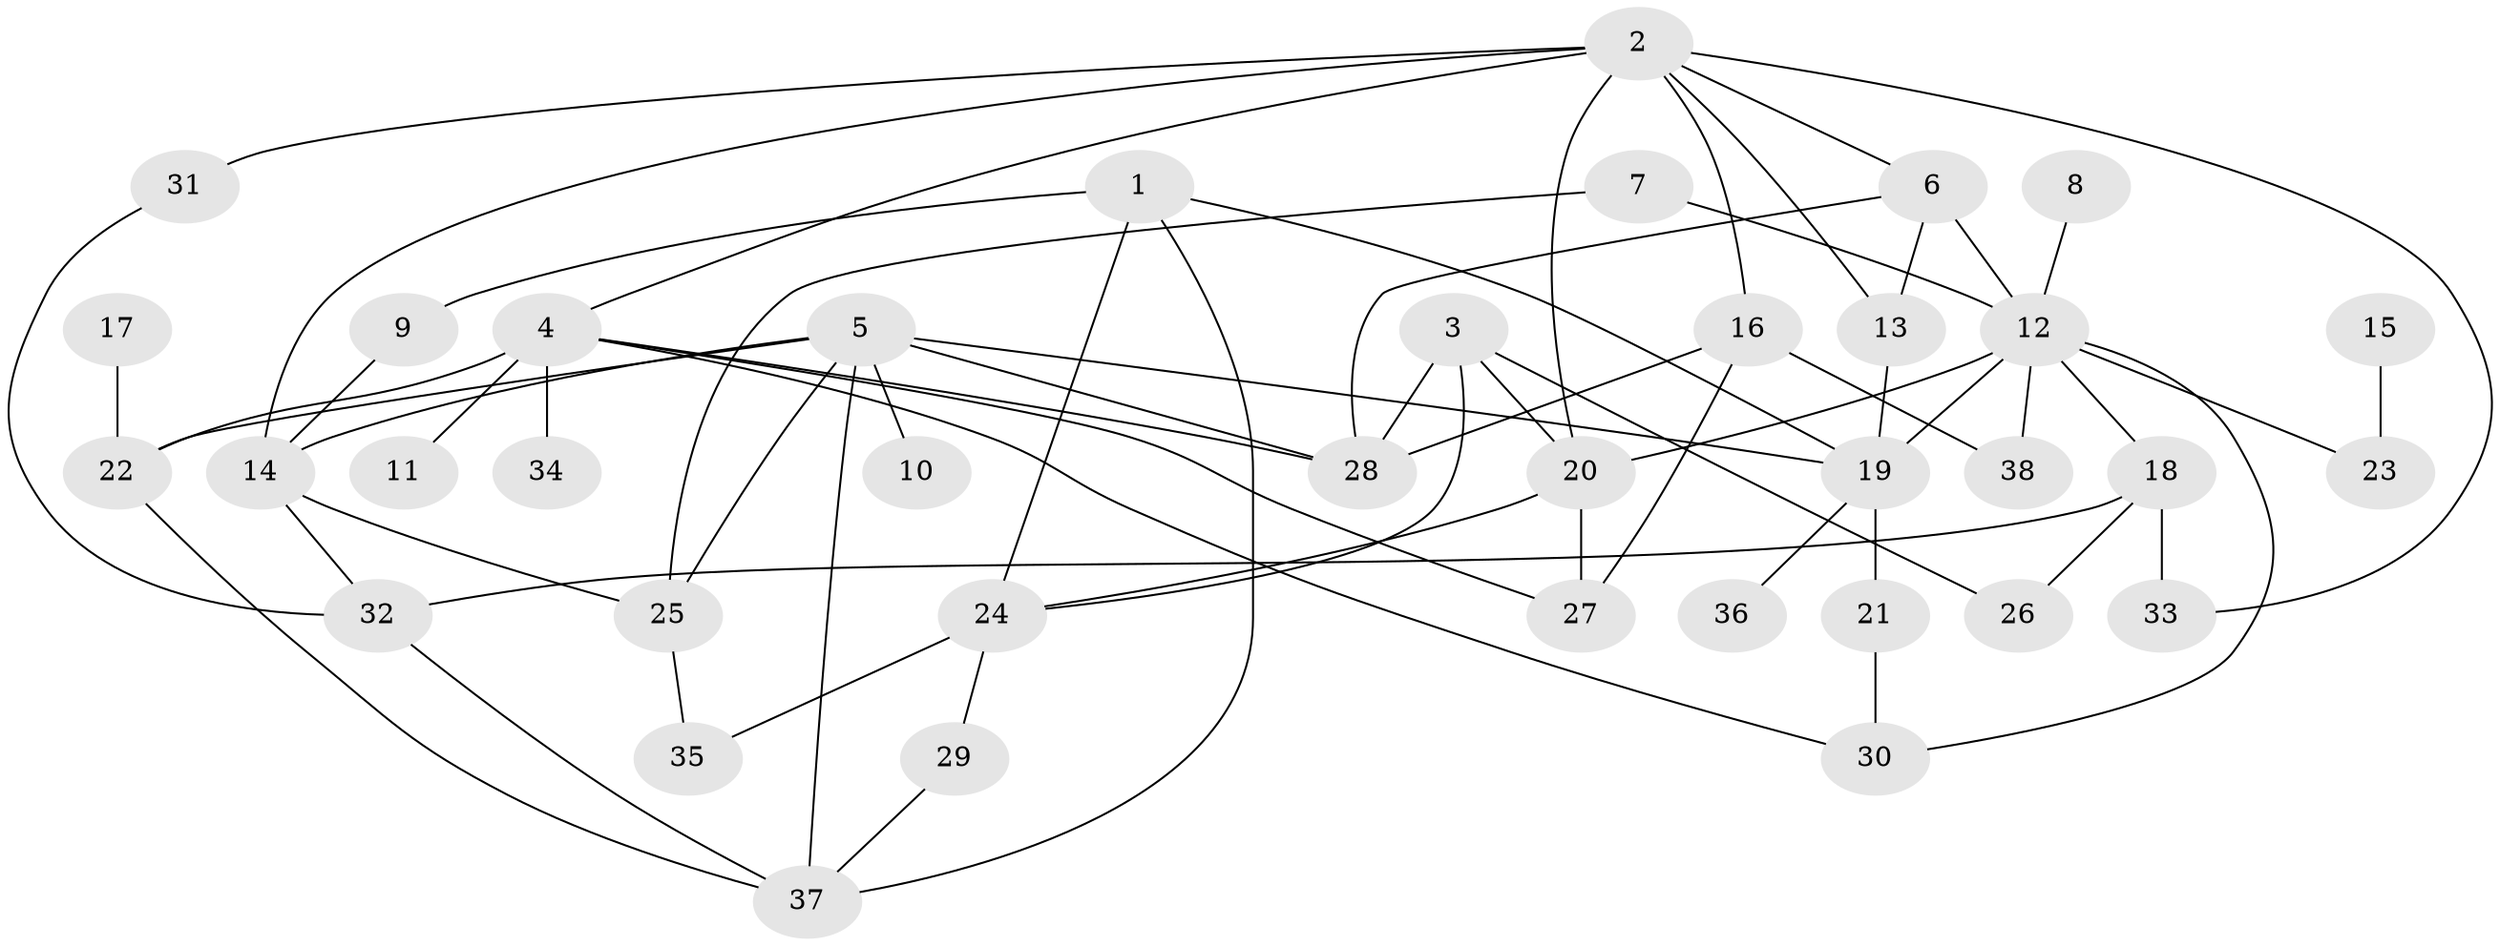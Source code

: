 // original degree distribution, {2: 0.29333333333333333, 3: 0.2, 5: 0.14666666666666667, 6: 0.04, 4: 0.08, 9: 0.013333333333333334, 1: 0.22666666666666666}
// Generated by graph-tools (version 1.1) at 2025/25/03/09/25 03:25:33]
// undirected, 38 vertices, 65 edges
graph export_dot {
graph [start="1"]
  node [color=gray90,style=filled];
  1;
  2;
  3;
  4;
  5;
  6;
  7;
  8;
  9;
  10;
  11;
  12;
  13;
  14;
  15;
  16;
  17;
  18;
  19;
  20;
  21;
  22;
  23;
  24;
  25;
  26;
  27;
  28;
  29;
  30;
  31;
  32;
  33;
  34;
  35;
  36;
  37;
  38;
  1 -- 9 [weight=1.0];
  1 -- 19 [weight=1.0];
  1 -- 24 [weight=1.0];
  1 -- 37 [weight=1.0];
  2 -- 4 [weight=1.0];
  2 -- 6 [weight=2.0];
  2 -- 13 [weight=1.0];
  2 -- 14 [weight=1.0];
  2 -- 16 [weight=1.0];
  2 -- 20 [weight=1.0];
  2 -- 31 [weight=2.0];
  2 -- 33 [weight=1.0];
  3 -- 20 [weight=1.0];
  3 -- 24 [weight=1.0];
  3 -- 26 [weight=1.0];
  3 -- 28 [weight=1.0];
  4 -- 11 [weight=1.0];
  4 -- 22 [weight=1.0];
  4 -- 27 [weight=1.0];
  4 -- 28 [weight=1.0];
  4 -- 30 [weight=1.0];
  4 -- 34 [weight=1.0];
  5 -- 10 [weight=1.0];
  5 -- 14 [weight=1.0];
  5 -- 19 [weight=1.0];
  5 -- 22 [weight=1.0];
  5 -- 25 [weight=1.0];
  5 -- 28 [weight=2.0];
  5 -- 37 [weight=1.0];
  6 -- 12 [weight=1.0];
  6 -- 13 [weight=1.0];
  6 -- 28 [weight=1.0];
  7 -- 12 [weight=1.0];
  7 -- 25 [weight=1.0];
  8 -- 12 [weight=1.0];
  9 -- 14 [weight=1.0];
  12 -- 18 [weight=1.0];
  12 -- 19 [weight=1.0];
  12 -- 20 [weight=1.0];
  12 -- 23 [weight=1.0];
  12 -- 30 [weight=1.0];
  12 -- 38 [weight=1.0];
  13 -- 19 [weight=1.0];
  14 -- 25 [weight=1.0];
  14 -- 32 [weight=1.0];
  15 -- 23 [weight=1.0];
  16 -- 27 [weight=1.0];
  16 -- 28 [weight=1.0];
  16 -- 38 [weight=1.0];
  17 -- 22 [weight=1.0];
  18 -- 26 [weight=1.0];
  18 -- 32 [weight=1.0];
  18 -- 33 [weight=1.0];
  19 -- 21 [weight=1.0];
  19 -- 36 [weight=1.0];
  20 -- 24 [weight=1.0];
  20 -- 27 [weight=2.0];
  21 -- 30 [weight=1.0];
  22 -- 37 [weight=1.0];
  24 -- 29 [weight=1.0];
  24 -- 35 [weight=1.0];
  25 -- 35 [weight=1.0];
  29 -- 37 [weight=1.0];
  31 -- 32 [weight=1.0];
  32 -- 37 [weight=1.0];
}
